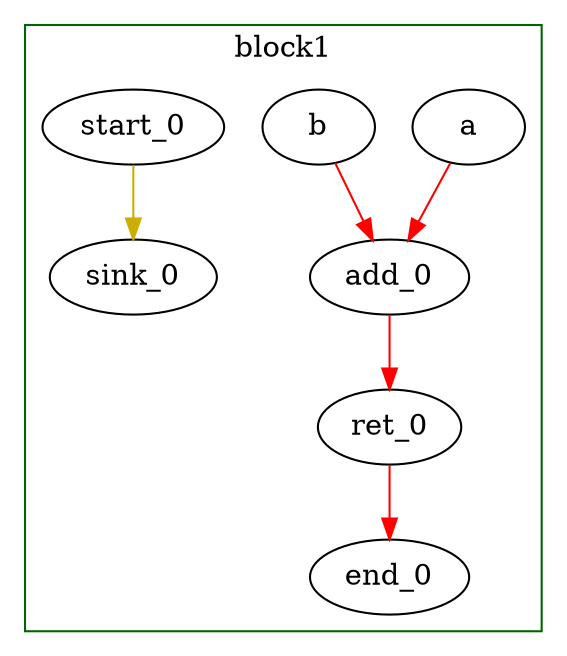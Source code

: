 Digraph G {
	splines=spline;
//DHLS version: 0.1.1" [shape = "none" pos = "20,20!"]
		"a" [type = "Entry", bbID= 1, in = "in1:32", out = "out1:32"];
		"b" [type = "Entry", bbID= 1, in = "in1:32", out = "out1:32"];
		"add_0" [type = "Operator", bbID= 1, op = "add_op", in = "in1:32 in2:32 ", out = "out1:32 ", delay=1.693, latency=0, II=1];
		"ret_0" [type = "Operator", bbID= 1, op = "ret_op", in = "in1:32 ", out = "out1:32 ", delay=0.000, latency=0, II=1];
		"end_0" [type = "Exit", bbID= 0, in = "in1:32 ", out = "out1:32"];
		"start_0" [type = "Entry", control= "true", bbID= 1, in = "in1:0", out = "out1:0"];
		"sink_0" [type = "Sink", bbID= 0, in = "in1:0"];
	subgraph cluster_0 {
	color = "darkgreen";
		label = "block1";
		"a" -> "add_0" [color = "red", from = "out1", to = "in1"];
		"b" -> "add_0" [color = "red", from = "out1", to = "in2"];
		"add_0" -> "ret_0" [color = "red", from = "out1", to = "in1"];
		"ret_0" -> "end_0" [color = "red", from = "out1", to = "in1"];
		"start_0" -> "sink_0" [color = "gold3", from = "out1", to = "in1"];
	}
}